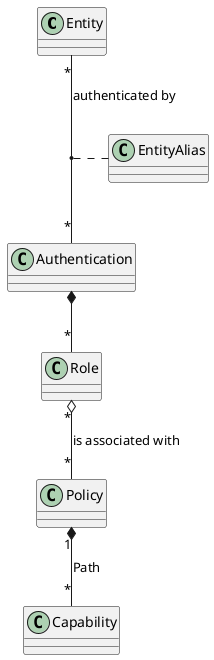 @startuml

class Entity
class Authentication
class EntityAlias
class Policy
class Capability
class Role

Entity "*"--"*" Authentication : authenticated by
(Entity, Authentication) .. EntityAlias

Policy "1"*--"*" Capability : Path
Authentication *--"*" Role 
Role "*" o-- "*" Policy: is associated with

@enduml